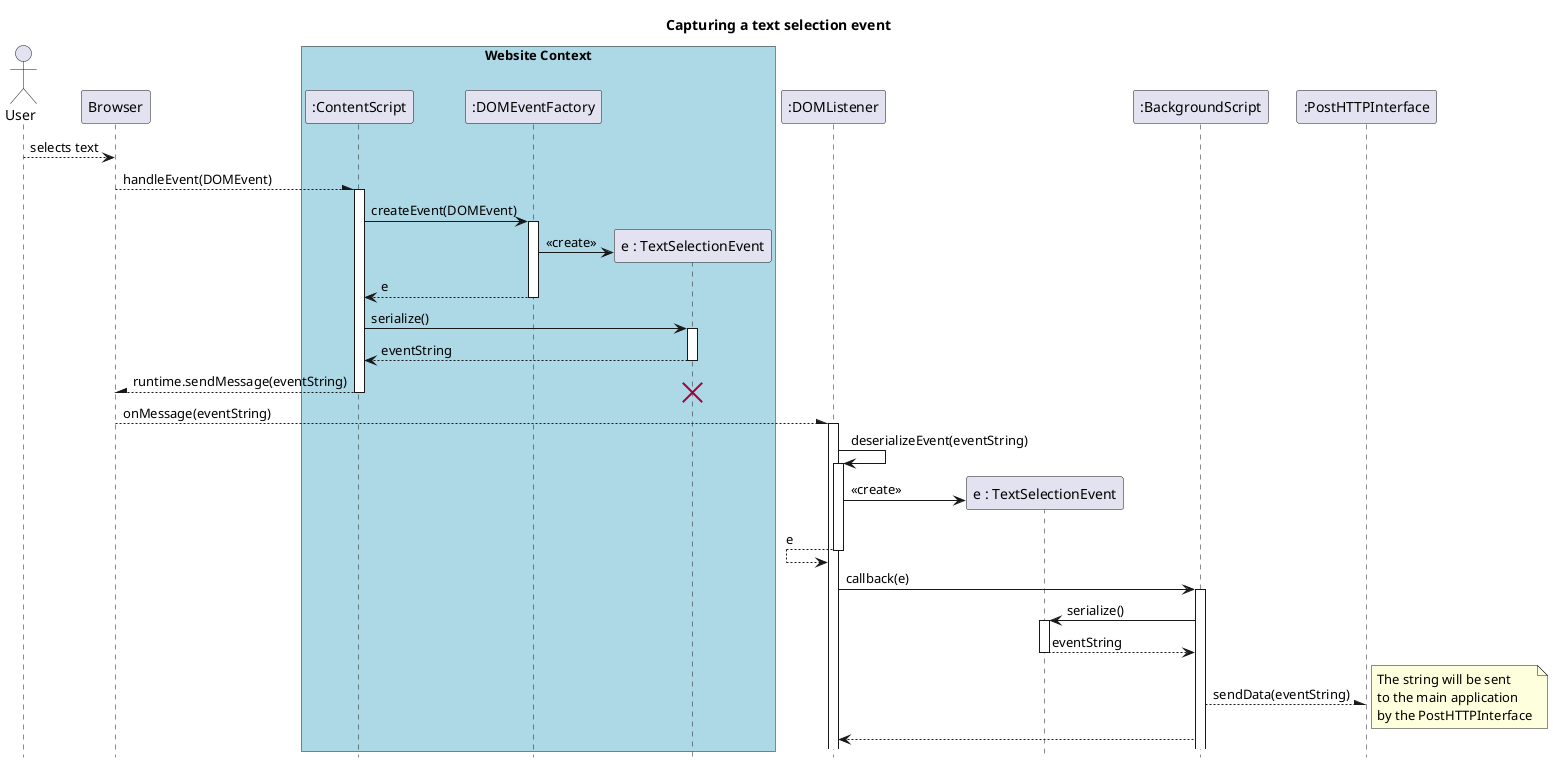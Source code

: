@startuml
'skinparam monochrome true

hide footbox
title Capturing a text selection event
actor User
User --> Browser : selects text
box "Website Context" #LightBlue
participant ":ContentScript" as ContentScript
participant ":DOMEventFactory" as DOMEventFactory
participant "e : TextSelectionEvent" as e
end box
Browser --\ ContentScript : handleEvent(DOMEvent)
activate ContentScript
ContentScript -> DOMEventFactory : createEvent(DOMEvent)
activate DOMEventFactory
Create e
DOMEventFactory -> e : <<create>>
ContentScript <-- DOMEventFactory : e
deactivate DOMEventFactory
ContentScript -> e : serialize()
activate e
ContentScript <-- e : eventString
deactivate e
ContentScript --\ Browser : runtime.sendMessage(eventString)
deactivate ContentScript
destroy e
participant ":DOMListener" as DOMListener
Browser --\ DOMListener : onMessage(eventString)
activate DOMListener
DOMListener -> DOMListener : deserializeEvent(eventString)
activate DOMListener
create "e : TextSelectionEvent" as e2
DOMListener -> e2 : <<create>>
DOMListener <-- DOMListener : e
deactivate DOMListener
participant ":BackgroundScript" as BackgroundScript
DOMListener -> BackgroundScript : callback(e)
activate BackgroundScript
BackgroundScript -> e2 : serialize()
activate e2
e2 --> BackgroundScript : eventString
deactivate e2
participant ":PostHTTPInterface" as PostHTTPInterface
BackgroundScript --\ PostHTTPInterface : sendData(eventString)
note right
The string will be sent
to the main application
by the PostHTTPInterface
end note
BackgroundScript --> DOMListener
@enduml
